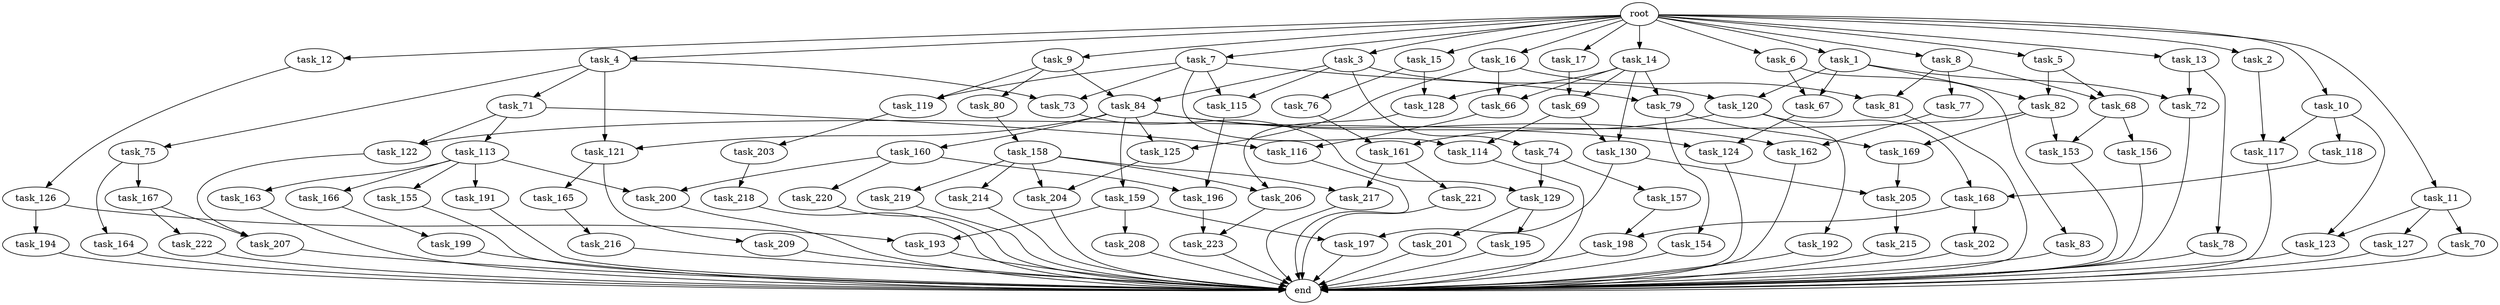 digraph G {
  task_67 [size="34359738368.000000"];
  task_193 [size="111669149696.000000"];
  task_12 [size="102.400000"];
  task_201 [size="42090679500.800003"];
  task_5 [size="102.400000"];
  task_217 [size="97066260889.600006"];
  task_82 [size="58411555225.600006"];
  task_196 [size="111669149696.000000"];
  task_164 [size="69578470195.199997"];
  task_17 [size="102.400000"];
  task_2 [size="102.400000"];
  task_121 [size="49821620633.600006"];
  task_216 [size="21474836480.000000"];
  task_208 [size="69578470195.199997"];
  task_13 [size="102.400000"];
  task_161 [size="6871947673.600000"];
  task_166 [size="30923764531.200001"];
  task_169 [size="63565515980.800003"];
  task_207 [size="83322365542.400009"];
  task_79 [size="73014444032.000000"];
  task_77 [size="54975581388.800003"];
  task_163 [size="30923764531.200001"];
  task_11 [size="102.400000"];
  task_71 [size="42090679500.800003"];
  task_167 [size="69578470195.199997"];
  task_15 [size="102.400000"];
  task_84 [size="116823110451.200012"];
  task_117 [size="58411555225.600006"];
  task_156 [size="13743895347.200001"];
  task_76 [size="21474836480.000000"];
  root [size="0.000000"];
  task_72 [size="11166914969.600000"];
  task_69 [size="45526653337.600006"];
  task_119 [size="100502234726.400009"];
  task_223 [size="140874927308.800018"];
  task_130 [size="89335319756.800003"];
  task_74 [size="85899345920.000000"];
  end [size="0.000000"];
  task_9 [size="102.400000"];
  task_114 [size="155477816115.200012"];
  task_8 [size="102.400000"];
  task_155 [size="30923764531.200001"];
  task_215 [size="3435973836.800000"];
  task_122 [size="97066260889.600006"];
  task_194 [size="42090679500.800003"];
  task_126 [size="54975581388.800003"];
  task_160 [size="7730941132.800000"];
  task_66 [size="17179869184.000000"];
  task_206 [size="55834574848.000000"];
  task_198 [size="77309411328.000000"];
  task_165 [size="54975581388.800003"];
  task_195 [size="42090679500.800003"];
  task_116 [size="68719476736.000000"];
  task_199 [size="21474836480.000000"];
  task_1 [size="102.400000"];
  task_3 [size="102.400000"];
  task_200 [size="100502234726.400009"];
  task_157 [size="30923764531.200001"];
  task_7 [size="102.400000"];
  task_75 [size="42090679500.800003"];
  task_220 [size="69578470195.199997"];
  task_4 [size="102.400000"];
  task_123 [size="17179869184.000000"];
  task_191 [size="30923764531.200001"];
  task_16 [size="102.400000"];
  task_68 [size="109951162777.600006"];
  task_159 [size="7730941132.800000"];
  task_154 [size="21474836480.000000"];
  task_6 [size="102.400000"];
  task_127 [size="13743895347.200001"];
  task_221 [size="54975581388.800003"];
  task_192 [size="3435973836.800000"];
  task_115 [size="155477816115.200012"];
  task_158 [size="3435973836.800000"];
  task_202 [size="69578470195.199997"];
  task_118 [size="3435973836.800000"];
  task_80 [size="30923764531.200001"];
  task_129 [size="44667659878.400002"];
  task_204 [size="63565515980.800003"];
  task_124 [size="77309411328.000000"];
  task_168 [size="6871947673.600000"];
  task_125 [size="21474836480.000000"];
  task_73 [size="111669149696.000000"];
  task_162 [size="21474836480.000000"];
  task_203 [size="85899345920.000000"];
  task_120 [size="89335319756.800003"];
  task_113 [size="54975581388.800003"];
  task_214 [size="42090679500.800003"];
  task_70 [size="13743895347.200001"];
  task_209 [size="54975581388.800003"];
  task_222 [size="69578470195.199997"];
  task_197 [size="139156940390.399994"];
  task_218 [size="3435973836.800000"];
  task_81 [size="68719476736.000000"];
  task_219 [size="42090679500.800003"];
  task_78 [size="7730941132.800000"];
  task_10 [size="102.400000"];
  task_205 [size="91053306675.200012"];
  task_83 [size="30923764531.200001"];
  task_153 [size="55834574848.000000"];
  task_14 [size="102.400000"];
  task_128 [size="24910810316.800003"];

  task_67 -> task_124 [size="679477248.000000"];
  task_193 -> end [size="1.000000"];
  task_12 -> task_126 [size="536870912.000000"];
  task_201 -> end [size="1.000000"];
  task_5 -> task_82 [size="536870912.000000"];
  task_5 -> task_68 [size="536870912.000000"];
  task_217 -> end [size="1.000000"];
  task_82 -> task_169 [size="411041792.000000"];
  task_82 -> task_122 [size="411041792.000000"];
  task_82 -> task_153 [size="411041792.000000"];
  task_196 -> task_223 [size="536870912.000000"];
  task_164 -> end [size="1.000000"];
  task_17 -> task_69 [size="411041792.000000"];
  task_2 -> task_117 [size="536870912.000000"];
  task_121 -> task_165 [size="536870912.000000"];
  task_121 -> task_209 [size="536870912.000000"];
  task_216 -> end [size="1.000000"];
  task_208 -> end [size="1.000000"];
  task_13 -> task_72 [size="75497472.000000"];
  task_13 -> task_78 [size="75497472.000000"];
  task_161 -> task_217 [size="536870912.000000"];
  task_161 -> task_221 [size="536870912.000000"];
  task_166 -> task_199 [size="209715200.000000"];
  task_169 -> task_205 [size="209715200.000000"];
  task_207 -> end [size="1.000000"];
  task_79 -> task_154 [size="209715200.000000"];
  task_79 -> task_169 [size="209715200.000000"];
  task_77 -> task_162 [size="134217728.000000"];
  task_163 -> end [size="1.000000"];
  task_11 -> task_123 [size="134217728.000000"];
  task_11 -> task_70 [size="134217728.000000"];
  task_11 -> task_127 [size="134217728.000000"];
  task_71 -> task_116 [size="536870912.000000"];
  task_71 -> task_122 [size="536870912.000000"];
  task_71 -> task_113 [size="536870912.000000"];
  task_167 -> task_222 [size="679477248.000000"];
  task_167 -> task_207 [size="679477248.000000"];
  task_15 -> task_76 [size="209715200.000000"];
  task_15 -> task_128 [size="209715200.000000"];
  task_84 -> task_124 [size="75497472.000000"];
  task_84 -> task_159 [size="75497472.000000"];
  task_84 -> task_162 [size="75497472.000000"];
  task_84 -> task_160 [size="75497472.000000"];
  task_84 -> task_121 [size="75497472.000000"];
  task_84 -> task_125 [size="75497472.000000"];
  task_117 -> end [size="1.000000"];
  task_156 -> end [size="1.000000"];
  task_76 -> task_161 [size="33554432.000000"];
  root -> task_7 [size="1.000000"];
  root -> task_8 [size="1.000000"];
  root -> task_12 [size="1.000000"];
  root -> task_4 [size="1.000000"];
  root -> task_1 [size="1.000000"];
  root -> task_3 [size="1.000000"];
  root -> task_16 [size="1.000000"];
  root -> task_5 [size="1.000000"];
  root -> task_10 [size="1.000000"];
  root -> task_6 [size="1.000000"];
  root -> task_17 [size="1.000000"];
  root -> task_9 [size="1.000000"];
  root -> task_11 [size="1.000000"];
  root -> task_2 [size="1.000000"];
  root -> task_13 [size="1.000000"];
  root -> task_14 [size="1.000000"];
  root -> task_15 [size="1.000000"];
  task_72 -> end [size="1.000000"];
  task_69 -> task_114 [size="838860800.000000"];
  task_69 -> task_130 [size="838860800.000000"];
  task_119 -> task_203 [size="838860800.000000"];
  task_223 -> end [size="1.000000"];
  task_130 -> task_205 [size="679477248.000000"];
  task_130 -> task_197 [size="679477248.000000"];
  task_74 -> task_129 [size="301989888.000000"];
  task_74 -> task_157 [size="301989888.000000"];
  task_9 -> task_84 [size="301989888.000000"];
  task_9 -> task_119 [size="301989888.000000"];
  task_9 -> task_80 [size="301989888.000000"];
  task_114 -> end [size="1.000000"];
  task_8 -> task_81 [size="536870912.000000"];
  task_8 -> task_77 [size="536870912.000000"];
  task_8 -> task_68 [size="536870912.000000"];
  task_155 -> end [size="1.000000"];
  task_215 -> end [size="1.000000"];
  task_122 -> task_207 [size="134217728.000000"];
  task_194 -> end [size="1.000000"];
  task_126 -> task_193 [size="411041792.000000"];
  task_126 -> task_194 [size="411041792.000000"];
  task_160 -> task_220 [size="679477248.000000"];
  task_160 -> task_196 [size="679477248.000000"];
  task_160 -> task_200 [size="679477248.000000"];
  task_66 -> task_116 [size="134217728.000000"];
  task_206 -> task_223 [size="838860800.000000"];
  task_198 -> end [size="1.000000"];
  task_165 -> task_216 [size="209715200.000000"];
  task_195 -> end [size="1.000000"];
  task_116 -> end [size="1.000000"];
  task_199 -> end [size="1.000000"];
  task_1 -> task_67 [size="33554432.000000"];
  task_1 -> task_82 [size="33554432.000000"];
  task_1 -> task_120 [size="33554432.000000"];
  task_1 -> task_72 [size="33554432.000000"];
  task_3 -> task_84 [size="838860800.000000"];
  task_3 -> task_115 [size="838860800.000000"];
  task_3 -> task_120 [size="838860800.000000"];
  task_3 -> task_74 [size="838860800.000000"];
  task_200 -> end [size="1.000000"];
  task_157 -> task_198 [size="75497472.000000"];
  task_7 -> task_79 [size="679477248.000000"];
  task_7 -> task_119 [size="679477248.000000"];
  task_7 -> task_114 [size="679477248.000000"];
  task_7 -> task_73 [size="679477248.000000"];
  task_7 -> task_115 [size="679477248.000000"];
  task_75 -> task_164 [size="679477248.000000"];
  task_75 -> task_167 [size="679477248.000000"];
  task_220 -> end [size="1.000000"];
  task_4 -> task_121 [size="411041792.000000"];
  task_4 -> task_75 [size="411041792.000000"];
  task_4 -> task_73 [size="411041792.000000"];
  task_4 -> task_71 [size="411041792.000000"];
  task_123 -> end [size="1.000000"];
  task_191 -> end [size="1.000000"];
  task_16 -> task_66 [size="134217728.000000"];
  task_16 -> task_81 [size="134217728.000000"];
  task_16 -> task_125 [size="134217728.000000"];
  task_68 -> task_156 [size="134217728.000000"];
  task_68 -> task_153 [size="134217728.000000"];
  task_159 -> task_193 [size="679477248.000000"];
  task_159 -> task_208 [size="679477248.000000"];
  task_159 -> task_197 [size="679477248.000000"];
  task_154 -> end [size="1.000000"];
  task_6 -> task_67 [size="301989888.000000"];
  task_6 -> task_83 [size="301989888.000000"];
  task_127 -> end [size="1.000000"];
  task_221 -> end [size="1.000000"];
  task_192 -> end [size="1.000000"];
  task_115 -> task_196 [size="411041792.000000"];
  task_158 -> task_204 [size="411041792.000000"];
  task_158 -> task_214 [size="411041792.000000"];
  task_158 -> task_206 [size="411041792.000000"];
  task_158 -> task_217 [size="411041792.000000"];
  task_158 -> task_219 [size="411041792.000000"];
  task_202 -> end [size="1.000000"];
  task_118 -> task_168 [size="33554432.000000"];
  task_80 -> task_158 [size="33554432.000000"];
  task_129 -> task_195 [size="411041792.000000"];
  task_129 -> task_201 [size="411041792.000000"];
  task_204 -> end [size="1.000000"];
  task_124 -> end [size="1.000000"];
  task_168 -> task_202 [size="679477248.000000"];
  task_168 -> task_198 [size="679477248.000000"];
  task_125 -> task_204 [size="209715200.000000"];
  task_73 -> task_129 [size="134217728.000000"];
  task_162 -> end [size="1.000000"];
  task_203 -> task_218 [size="33554432.000000"];
  task_120 -> task_168 [size="33554432.000000"];
  task_120 -> task_192 [size="33554432.000000"];
  task_120 -> task_161 [size="33554432.000000"];
  task_113 -> task_166 [size="301989888.000000"];
  task_113 -> task_155 [size="301989888.000000"];
  task_113 -> task_163 [size="301989888.000000"];
  task_113 -> task_191 [size="301989888.000000"];
  task_113 -> task_200 [size="301989888.000000"];
  task_214 -> end [size="1.000000"];
  task_70 -> end [size="1.000000"];
  task_209 -> end [size="1.000000"];
  task_222 -> end [size="1.000000"];
  task_197 -> end [size="1.000000"];
  task_218 -> end [size="1.000000"];
  task_81 -> end [size="1.000000"];
  task_219 -> end [size="1.000000"];
  task_78 -> end [size="1.000000"];
  task_10 -> task_118 [size="33554432.000000"];
  task_10 -> task_123 [size="33554432.000000"];
  task_10 -> task_117 [size="33554432.000000"];
  task_205 -> task_215 [size="33554432.000000"];
  task_83 -> end [size="1.000000"];
  task_153 -> end [size="1.000000"];
  task_14 -> task_79 [size="33554432.000000"];
  task_14 -> task_66 [size="33554432.000000"];
  task_14 -> task_130 [size="33554432.000000"];
  task_14 -> task_128 [size="33554432.000000"];
  task_14 -> task_69 [size="33554432.000000"];
  task_128 -> task_206 [size="134217728.000000"];
}
